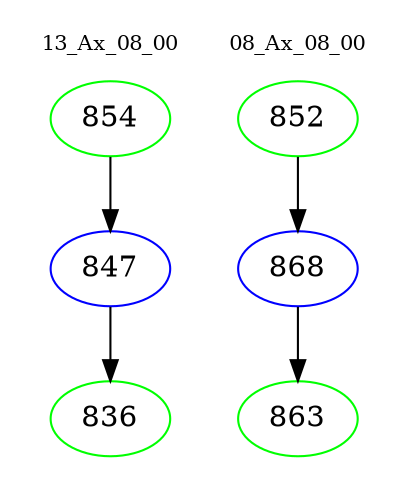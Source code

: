 digraph{
subgraph cluster_0 {
color = white
label = "13_Ax_08_00";
fontsize=10;
T0_854 [label="854", color="green"]
T0_854 -> T0_847 [color="black"]
T0_847 [label="847", color="blue"]
T0_847 -> T0_836 [color="black"]
T0_836 [label="836", color="green"]
}
subgraph cluster_1 {
color = white
label = "08_Ax_08_00";
fontsize=10;
T1_852 [label="852", color="green"]
T1_852 -> T1_868 [color="black"]
T1_868 [label="868", color="blue"]
T1_868 -> T1_863 [color="black"]
T1_863 [label="863", color="green"]
}
}
